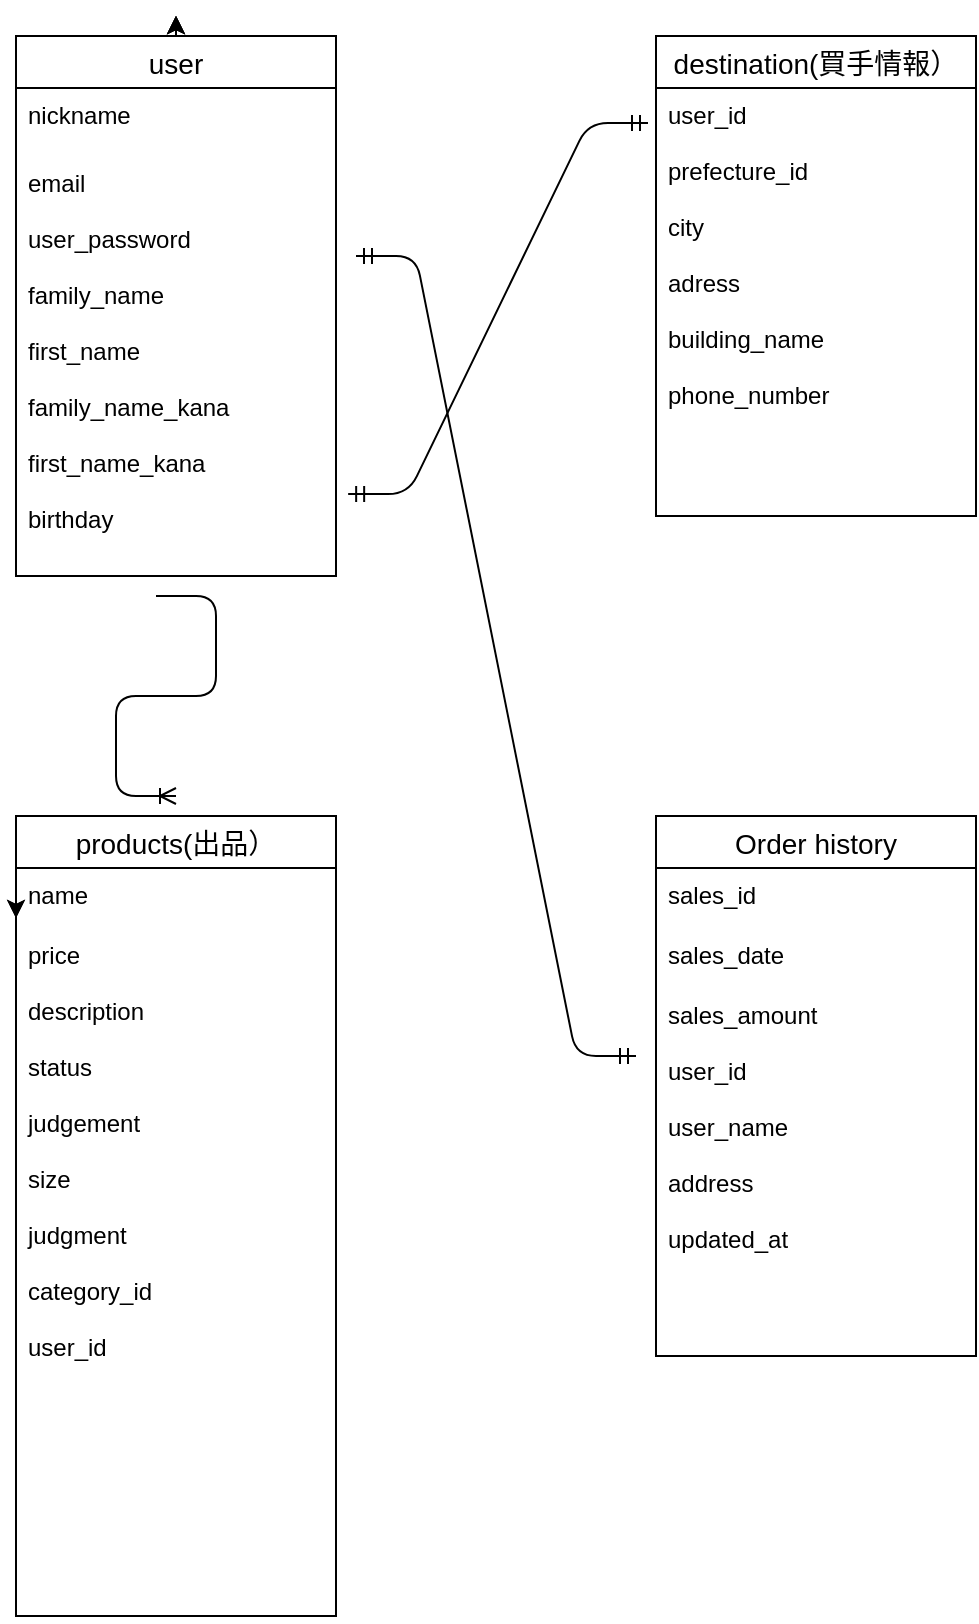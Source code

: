 <mxfile version="13.6.5" pages="3">
    <diagram id="CA4-VOCvIWwnDMiRMhc-" name="ページ1">
        <mxGraphModel dx="3011" dy="2061" grid="1" gridSize="10" guides="1" tooltips="1" connect="1" arrows="1" fold="1" page="1" pageScale="1" pageWidth="827" pageHeight="1169" math="0" shadow="0">
            <root>
                <mxCell id="0"/>
                <mxCell id="1" parent="0"/>
                <mxCell id="V8ICg0lq0RAEsGu50y8h-14" style="edgeStyle=orthogonalEdgeStyle;curved=0;rounded=1;sketch=0;orthogonalLoop=1;jettySize=auto;html=1;exitX=0.5;exitY=0;exitDx=0;exitDy=0;" parent="1" source="V8ICg0lq0RAEsGu50y8h-3" edge="1">
                    <mxGeometry relative="1" as="geometry">
                        <mxPoint x="80" as="targetPoint"/>
                    </mxGeometry>
                </mxCell>
                <mxCell id="V8ICg0lq0RAEsGu50y8h-15" style="edgeStyle=orthogonalEdgeStyle;curved=0;rounded=1;sketch=0;orthogonalLoop=1;jettySize=auto;html=1;exitX=0.5;exitY=0;exitDx=0;exitDy=0;" parent="1" source="V8ICg0lq0RAEsGu50y8h-3" edge="1">
                    <mxGeometry relative="1" as="geometry">
                        <mxPoint x="80" as="targetPoint"/>
                    </mxGeometry>
                </mxCell>
                <mxCell id="V8ICg0lq0RAEsGu50y8h-27" style="edgeStyle=orthogonalEdgeStyle;curved=0;rounded=1;sketch=0;orthogonalLoop=1;jettySize=auto;html=1;exitX=0.5;exitY=0;exitDx=0;exitDy=0;" parent="1" source="V8ICg0lq0RAEsGu50y8h-3" edge="1">
                    <mxGeometry relative="1" as="geometry">
                        <mxPoint x="80" as="targetPoint"/>
                    </mxGeometry>
                </mxCell>
                <mxCell id="V8ICg0lq0RAEsGu50y8h-28" style="edgeStyle=orthogonalEdgeStyle;curved=0;rounded=1;sketch=0;orthogonalLoop=1;jettySize=auto;html=1;exitX=0.5;exitY=0;exitDx=0;exitDy=0;" parent="1" source="V8ICg0lq0RAEsGu50y8h-3" edge="1">
                    <mxGeometry relative="1" as="geometry">
                        <mxPoint x="80" as="targetPoint"/>
                    </mxGeometry>
                </mxCell>
                <mxCell id="V8ICg0lq0RAEsGu50y8h-3" value="user" style="swimlane;fontStyle=0;childLayout=stackLayout;horizontal=1;startSize=26;horizontalStack=0;resizeParent=1;resizeParentMax=0;resizeLast=0;collapsible=1;marginBottom=0;align=center;fontSize=14;" parent="1" vertex="1">
                    <mxGeometry y="10" width="160" height="270" as="geometry"/>
                </mxCell>
                <mxCell id="V8ICg0lq0RAEsGu50y8h-4" value="nickname" style="text;strokeColor=none;fillColor=none;spacingLeft=4;spacingRight=4;overflow=hidden;rotatable=0;points=[[0,0.5],[1,0.5]];portConstraint=eastwest;fontSize=12;" parent="V8ICg0lq0RAEsGu50y8h-3" vertex="1">
                    <mxGeometry y="26" width="160" height="244" as="geometry"/>
                </mxCell>
                <mxCell id="V8ICg0lq0RAEsGu50y8h-12" style="edgeStyle=orthogonalEdgeStyle;curved=0;rounded=1;sketch=0;orthogonalLoop=1;jettySize=auto;html=1;exitX=0;exitY=0.5;exitDx=0;exitDy=0;" parent="1" source="V8ICg0lq0RAEsGu50y8h-10" edge="1">
                    <mxGeometry relative="1" as="geometry">
                        <mxPoint y="451" as="targetPoint"/>
                    </mxGeometry>
                </mxCell>
                <mxCell id="V8ICg0lq0RAEsGu50y8h-13" style="edgeStyle=orthogonalEdgeStyle;curved=0;rounded=1;sketch=0;orthogonalLoop=1;jettySize=auto;html=1;exitX=0;exitY=0.5;exitDx=0;exitDy=0;" parent="1" source="V8ICg0lq0RAEsGu50y8h-10" edge="1">
                    <mxGeometry relative="1" as="geometry">
                        <mxPoint y="451" as="targetPoint"/>
                    </mxGeometry>
                </mxCell>
                <mxCell id="V8ICg0lq0RAEsGu50y8h-8" value="products(出品）" style="swimlane;fontStyle=0;childLayout=stackLayout;horizontal=1;startSize=26;horizontalStack=0;resizeParent=1;resizeParentMax=0;resizeLast=0;collapsible=1;marginBottom=0;align=center;fontSize=14;rounded=0;sketch=0;" parent="1" vertex="1">
                    <mxGeometry y="400" width="160" height="400" as="geometry"/>
                </mxCell>
                <mxCell id="V8ICg0lq0RAEsGu50y8h-10" value="name" style="text;strokeColor=none;fillColor=none;spacingLeft=4;spacingRight=4;overflow=hidden;rotatable=0;points=[[0,0.5],[1,0.5]];portConstraint=eastwest;fontSize=12;" parent="V8ICg0lq0RAEsGu50y8h-8" vertex="1">
                    <mxGeometry y="26" width="160" height="30" as="geometry"/>
                </mxCell>
                <mxCell id="V8ICg0lq0RAEsGu50y8h-11" value="price&#10;&#10;description&#10;&#10;status&#10;&#10;judgement&#10;&#10;size&#10;&#10;judgment&#10;&#10;category_id&#10;&#10;user_id&#10;" style="text;strokeColor=none;fillColor=none;spacingLeft=4;spacingRight=4;overflow=hidden;rotatable=0;points=[[0,0.5],[1,0.5]];portConstraint=eastwest;fontSize=12;" parent="V8ICg0lq0RAEsGu50y8h-8" vertex="1">
                    <mxGeometry y="56" width="160" height="344" as="geometry"/>
                </mxCell>
                <mxCell id="V8ICg0lq0RAEsGu50y8h-6" value="email&#10;&#10;user_password&#10;&#10;family_name&#10;&#10;first_name&#10;&#10;family_name_kana&#10;&#10;first_name_kana&#10;&#10;birthday" style="text;strokeColor=none;fillColor=none;spacingLeft=4;spacingRight=4;overflow=hidden;rotatable=0;points=[[0,0.5],[1,0.5]];portConstraint=eastwest;fontSize=12;fontStyle=0" parent="1" vertex="1">
                    <mxGeometry y="70" width="160" height="210" as="geometry"/>
                </mxCell>
                <mxCell id="V8ICg0lq0RAEsGu50y8h-43" value="" style="edgeStyle=entityRelationEdgeStyle;fontSize=12;html=1;endArrow=ERmandOne;startArrow=ERmandOne;exitX=1.038;exitY=0.805;exitDx=0;exitDy=0;exitPerimeter=0;entryX=-0.025;entryY=0.082;entryDx=0;entryDy=0;entryPerimeter=0;" parent="1" source="V8ICg0lq0RAEsGu50y8h-6" target="V8ICg0lq0RAEsGu50y8h-31" edge="1">
                    <mxGeometry width="100" height="100" relative="1" as="geometry">
                        <mxPoint x="370" y="240" as="sourcePoint"/>
                        <mxPoint x="410" y="130" as="targetPoint"/>
                    </mxGeometry>
                </mxCell>
                <mxCell id="V8ICg0lq0RAEsGu50y8h-44" value="" style="edgeStyle=entityRelationEdgeStyle;fontSize=12;html=1;endArrow=ERoneToMany;" parent="1" edge="1">
                    <mxGeometry width="100" height="100" relative="1" as="geometry">
                        <mxPoint x="70" y="290" as="sourcePoint"/>
                        <mxPoint x="80" y="390" as="targetPoint"/>
                    </mxGeometry>
                </mxCell>
                <mxCell id="V8ICg0lq0RAEsGu50y8h-29" value="destination(買手情報）" style="swimlane;fontStyle=0;childLayout=stackLayout;horizontal=1;startSize=26;horizontalStack=0;resizeParent=1;resizeParentMax=0;resizeLast=0;collapsible=1;marginBottom=0;align=center;fontSize=14;rounded=0;sketch=0;" parent="1" vertex="1">
                    <mxGeometry x="320" y="10" width="160" height="240" as="geometry"/>
                </mxCell>
                <mxCell id="V8ICg0lq0RAEsGu50y8h-31" value="user_id&#10;&#10;prefecture_id&#10;&#10;city&#10;&#10;adress&#10;&#10;building_name&#10;&#10;phone_number&#10;&#10;" style="text;strokeColor=none;fillColor=none;spacingLeft=4;spacingRight=4;overflow=hidden;rotatable=0;points=[[0,0.5],[1,0.5]];portConstraint=eastwest;fontSize=12;" parent="V8ICg0lq0RAEsGu50y8h-29" vertex="1">
                    <mxGeometry y="26" width="160" height="214" as="geometry"/>
                </mxCell>
                <mxCell id="15" value="Order history" style="swimlane;fontStyle=0;childLayout=stackLayout;horizontal=1;startSize=26;horizontalStack=0;resizeParent=1;resizeParentMax=0;resizeLast=0;collapsible=1;marginBottom=0;align=center;fontSize=14;" vertex="1" parent="1">
                    <mxGeometry x="320" y="400" width="160" height="270" as="geometry"/>
                </mxCell>
                <mxCell id="16" value="sales_id" style="text;strokeColor=none;fillColor=none;spacingLeft=4;spacingRight=4;overflow=hidden;rotatable=0;points=[[0,0.5],[1,0.5]];portConstraint=eastwest;fontSize=12;" vertex="1" parent="15">
                    <mxGeometry y="26" width="160" height="30" as="geometry"/>
                </mxCell>
                <mxCell id="17" value="sales_date " style="text;strokeColor=none;fillColor=none;spacingLeft=4;spacingRight=4;overflow=hidden;rotatable=0;points=[[0,0.5],[1,0.5]];portConstraint=eastwest;fontSize=12;" vertex="1" parent="15">
                    <mxGeometry y="56" width="160" height="30" as="geometry"/>
                </mxCell>
                <mxCell id="18" value="sales_amount &#10;&#10;user_id&#10;&#10;user_name&#10;&#10;address&#10;&#10;updated_at &#10;&#10;" style="text;strokeColor=none;fillColor=none;spacingLeft=4;spacingRight=4;overflow=hidden;rotatable=0;points=[[0,0.5],[1,0.5]];portConstraint=eastwest;fontSize=12;" vertex="1" parent="15">
                    <mxGeometry y="86" width="160" height="184" as="geometry"/>
                </mxCell>
                <mxCell id="19" value="" style="edgeStyle=entityRelationEdgeStyle;fontSize=12;html=1;endArrow=ERmandOne;startArrow=ERmandOne;" edge="1" parent="1">
                    <mxGeometry width="100" height="100" relative="1" as="geometry">
                        <mxPoint x="170" y="120" as="sourcePoint"/>
                        <mxPoint x="310" y="520" as="targetPoint"/>
                    </mxGeometry>
                </mxCell>
            </root>
        </mxGraphModel>
    </diagram>
    <diagram id="kTTXdfXuba9A6VZpL0Od" name="ページ2">
        &#xa;        &#xa;        &#xa;&#xa;&#xa;
        <mxGraphModel dx="444" dy="353" grid="1" gridSize="10" guides="1" tooltips="1" connect="1" arrows="1" fold="1" page="1" pageScale="1" pageWidth="827" pageHeight="1169" math="0" shadow="0">
            &#xa;            &#xa;            &#xa;&#xa;&#xa;
            <root>
                &#xa;                &#xa;                &#xa;&#xa;&#xa;
                <mxCell id="NngX3FclmNLL98lepxF6-0"/>
                &#xa;                &#xa;                &#xa;&#xa;&#xa;
                <mxCell id="NngX3FclmNLL98lepxF6-1" parent="NngX3FclmNLL98lepxF6-0"/>
                &#xa;                &#xa;                &#xa;&#xa;&#xa;
            </root>
            &#xa;            &#xa;            &#xa;&#xa;&#xa;
        </mxGraphModel>
        &#xa;        &#xa;        &#xa;&#xa;&#xa;
    </diagram>
    <diagram id="FAr2G8jeRN5P7BSFad52" name="ページ3">
        &#xa;        &#xa;        &#xa;&#xa;&#xa;
        <mxGraphModel dx="444" dy="353" grid="1" gridSize="10" guides="1" tooltips="1" connect="1" arrows="1" fold="1" page="1" pageScale="1" pageWidth="827" pageHeight="1169" math="0" shadow="0">
            &#xa;            &#xa;            &#xa;&#xa;&#xa;
            <root>
                &#xa;                &#xa;                &#xa;&#xa;&#xa;
                <mxCell id="M1mKtCbu2xHhxpfIMrRc-0"/>
                &#xa;                &#xa;                &#xa;&#xa;&#xa;
                <mxCell id="M1mKtCbu2xHhxpfIMrRc-1" parent="M1mKtCbu2xHhxpfIMrRc-0"/>
                &#xa;                &#xa;                &#xa;&#xa;&#xa;
            </root>
            &#xa;            &#xa;            &#xa;&#xa;&#xa;
        </mxGraphModel>
        &#xa;        &#xa;        &#xa;&#xa;&#xa;
    </diagram>
</mxfile>